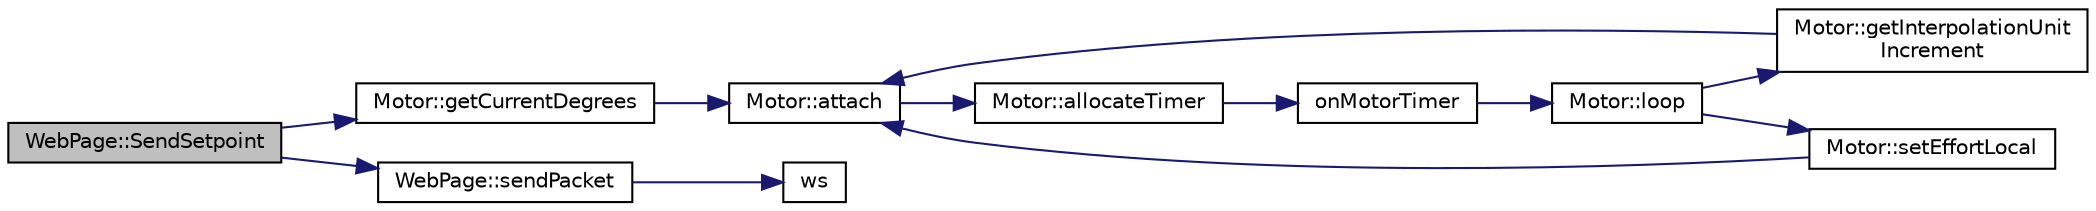 digraph "WebPage::SendSetpoint"
{
 // LATEX_PDF_SIZE
  edge [fontname="Helvetica",fontsize="10",labelfontname="Helvetica",labelfontsize="10"];
  node [fontname="Helvetica",fontsize="10",shape=record];
  rankdir="LR";
  Node1 [label="WebPage::SendSetpoint",height=0.2,width=0.4,color="black", fillcolor="grey75", style="filled", fontcolor="black",tooltip=" "];
  Node1 -> Node2 [color="midnightblue",fontsize="10",style="solid",fontname="Helvetica"];
  Node2 [label="Motor::getCurrentDegrees",height=0.2,width=0.4,color="black", fillcolor="white", style="filled",URL="$classMotor.html#a7a84e0d2676d7420219b6e7f67e69038",tooltip=" "];
  Node2 -> Node3 [color="midnightblue",fontsize="10",style="solid",fontname="Helvetica"];
  Node3 [label="Motor::attach",height=0.2,width=0.4,color="black", fillcolor="white", style="filled",URL="$classMotor.html#a1d359b5a58005e36f3eef43dcd929da7",tooltip="Attach the motors hardware."];
  Node3 -> Node4 [color="midnightblue",fontsize="10",style="solid",fontname="Helvetica"];
  Node4 [label="Motor::allocateTimer",height=0.2,width=0.4,color="black", fillcolor="white", style="filled",URL="$classMotor.html#aa5dbe98f9cbaebd430bf1b7841d4bbc0",tooltip=" "];
  Node4 -> Node5 [color="midnightblue",fontsize="10",style="solid",fontname="Helvetica"];
  Node5 [label="onMotorTimer",height=0.2,width=0.4,color="black", fillcolor="white", style="filled",URL="$Motor_8cpp.html#adb66b9c7a2544338725556bce116d5df",tooltip=" "];
  Node5 -> Node6 [color="midnightblue",fontsize="10",style="solid",fontname="Helvetica"];
  Node6 [label="Motor::loop",height=0.2,width=0.4,color="black", fillcolor="white", style="filled",URL="$classMotor.html#a2db9c1833fe2b9e5b1b1e4b9e5d4c4ee",tooltip=" "];
  Node6 -> Node7 [color="midnightblue",fontsize="10",style="solid",fontname="Helvetica"];
  Node7 [label="Motor::getInterpolationUnit\lIncrement",height=0.2,width=0.4,color="black", fillcolor="white", style="filled",URL="$classMotor.html#aee3b24180cc7221ab63e1c2c32363693",tooltip=" "];
  Node7 -> Node3 [color="midnightblue",fontsize="10",style="solid",fontname="Helvetica"];
  Node6 -> Node8 [color="midnightblue",fontsize="10",style="solid",fontname="Helvetica"];
  Node8 [label="Motor::setEffortLocal",height=0.2,width=0.4,color="black", fillcolor="white", style="filled",URL="$classMotor.html#adc069b762efb5288612fa03b00c86dbf",tooltip=" "];
  Node8 -> Node3 [color="midnightblue",fontsize="10",style="solid",fontname="Helvetica"];
  Node1 -> Node9 [color="midnightblue",fontsize="10",style="solid",fontname="Helvetica"];
  Node9 [label="WebPage::sendPacket",height=0.2,width=0.4,color="black", fillcolor="white", style="filled",URL="$classWebPage.html#acbbdc531c9dc44c60cac0a3673ad3b10",tooltip=" "];
  Node9 -> Node10 [color="midnightblue",fontsize="10",style="solid",fontname="Helvetica"];
  Node10 [label="ws",height=0.2,width=0.4,color="black", fillcolor="white", style="filled",URL="$WebPage_8cpp.html#a9b23e96a454fdfe540ba250951e2fa55",tooltip=" "];
}
